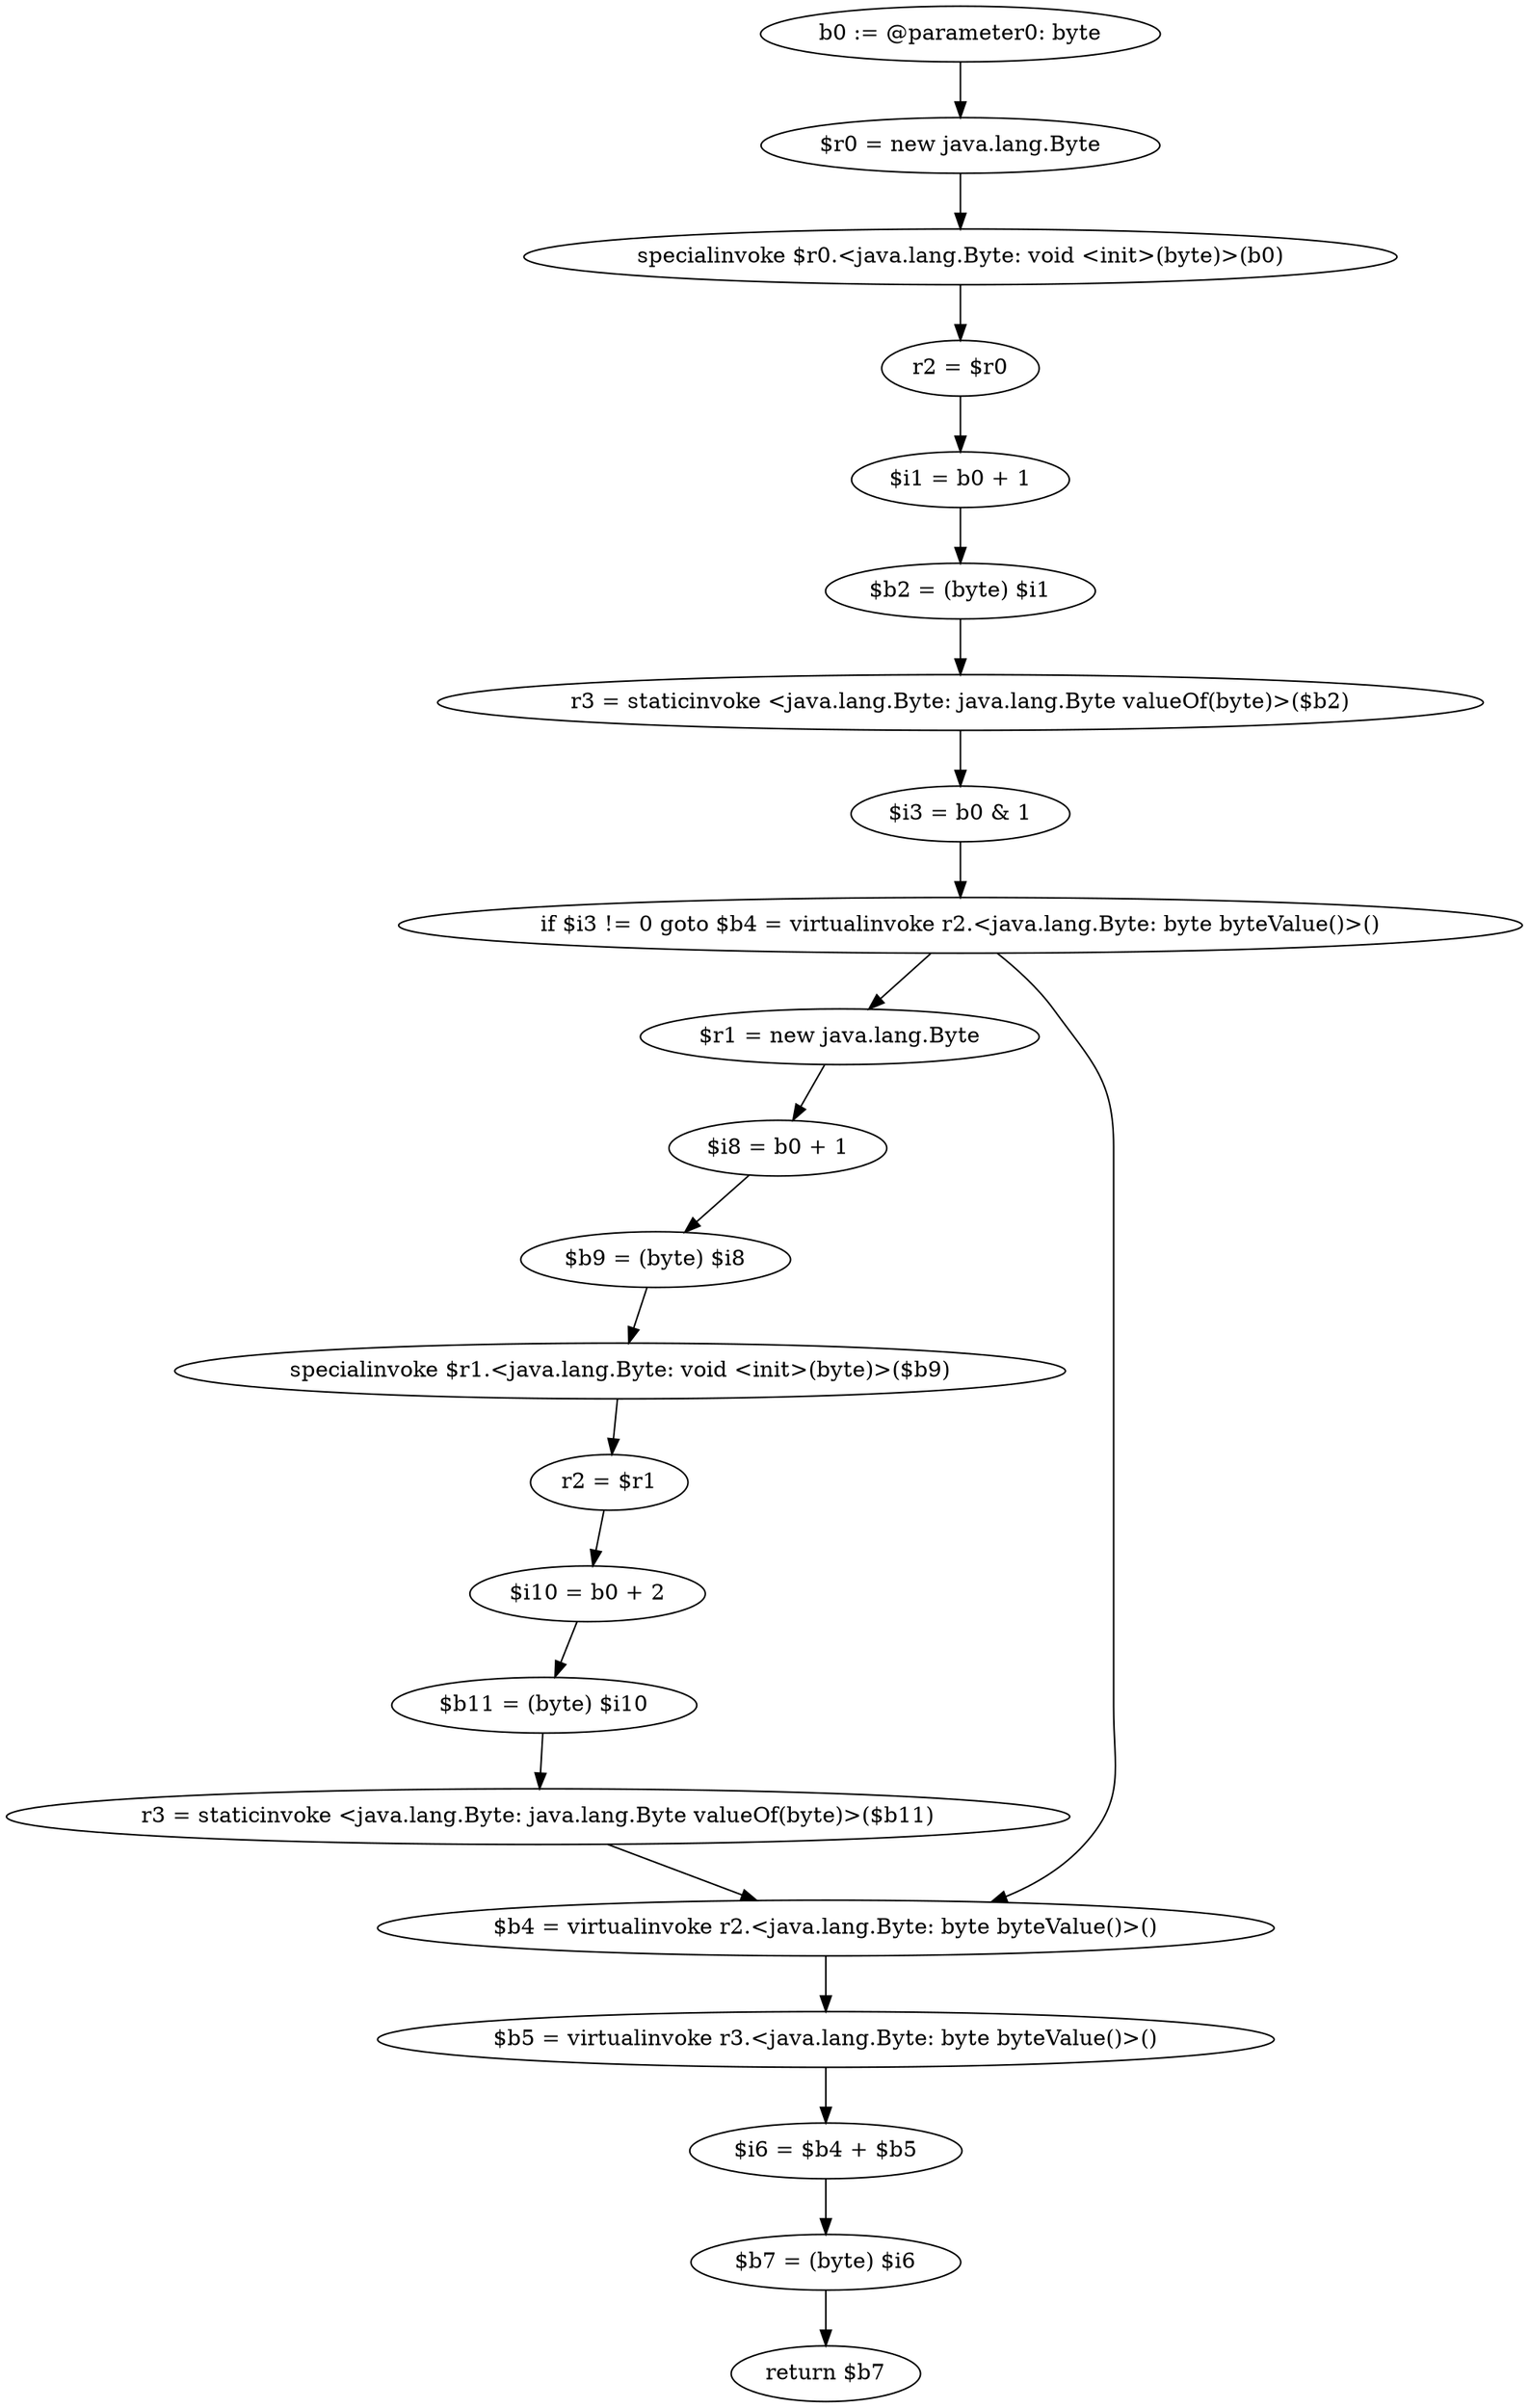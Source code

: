 digraph "unitGraph" {
    "b0 := @parameter0: byte"
    "$r0 = new java.lang.Byte"
    "specialinvoke $r0.<java.lang.Byte: void <init>(byte)>(b0)"
    "r2 = $r0"
    "$i1 = b0 + 1"
    "$b2 = (byte) $i1"
    "r3 = staticinvoke <java.lang.Byte: java.lang.Byte valueOf(byte)>($b2)"
    "$i3 = b0 & 1"
    "if $i3 != 0 goto $b4 = virtualinvoke r2.<java.lang.Byte: byte byteValue()>()"
    "$r1 = new java.lang.Byte"
    "$i8 = b0 + 1"
    "$b9 = (byte) $i8"
    "specialinvoke $r1.<java.lang.Byte: void <init>(byte)>($b9)"
    "r2 = $r1"
    "$i10 = b0 + 2"
    "$b11 = (byte) $i10"
    "r3 = staticinvoke <java.lang.Byte: java.lang.Byte valueOf(byte)>($b11)"
    "$b4 = virtualinvoke r2.<java.lang.Byte: byte byteValue()>()"
    "$b5 = virtualinvoke r3.<java.lang.Byte: byte byteValue()>()"
    "$i6 = $b4 + $b5"
    "$b7 = (byte) $i6"
    "return $b7"
    "b0 := @parameter0: byte"->"$r0 = new java.lang.Byte";
    "$r0 = new java.lang.Byte"->"specialinvoke $r0.<java.lang.Byte: void <init>(byte)>(b0)";
    "specialinvoke $r0.<java.lang.Byte: void <init>(byte)>(b0)"->"r2 = $r0";
    "r2 = $r0"->"$i1 = b0 + 1";
    "$i1 = b0 + 1"->"$b2 = (byte) $i1";
    "$b2 = (byte) $i1"->"r3 = staticinvoke <java.lang.Byte: java.lang.Byte valueOf(byte)>($b2)";
    "r3 = staticinvoke <java.lang.Byte: java.lang.Byte valueOf(byte)>($b2)"->"$i3 = b0 & 1";
    "$i3 = b0 & 1"->"if $i3 != 0 goto $b4 = virtualinvoke r2.<java.lang.Byte: byte byteValue()>()";
    "if $i3 != 0 goto $b4 = virtualinvoke r2.<java.lang.Byte: byte byteValue()>()"->"$r1 = new java.lang.Byte";
    "if $i3 != 0 goto $b4 = virtualinvoke r2.<java.lang.Byte: byte byteValue()>()"->"$b4 = virtualinvoke r2.<java.lang.Byte: byte byteValue()>()";
    "$r1 = new java.lang.Byte"->"$i8 = b0 + 1";
    "$i8 = b0 + 1"->"$b9 = (byte) $i8";
    "$b9 = (byte) $i8"->"specialinvoke $r1.<java.lang.Byte: void <init>(byte)>($b9)";
    "specialinvoke $r1.<java.lang.Byte: void <init>(byte)>($b9)"->"r2 = $r1";
    "r2 = $r1"->"$i10 = b0 + 2";
    "$i10 = b0 + 2"->"$b11 = (byte) $i10";
    "$b11 = (byte) $i10"->"r3 = staticinvoke <java.lang.Byte: java.lang.Byte valueOf(byte)>($b11)";
    "r3 = staticinvoke <java.lang.Byte: java.lang.Byte valueOf(byte)>($b11)"->"$b4 = virtualinvoke r2.<java.lang.Byte: byte byteValue()>()";
    "$b4 = virtualinvoke r2.<java.lang.Byte: byte byteValue()>()"->"$b5 = virtualinvoke r3.<java.lang.Byte: byte byteValue()>()";
    "$b5 = virtualinvoke r3.<java.lang.Byte: byte byteValue()>()"->"$i6 = $b4 + $b5";
    "$i6 = $b4 + $b5"->"$b7 = (byte) $i6";
    "$b7 = (byte) $i6"->"return $b7";
}
